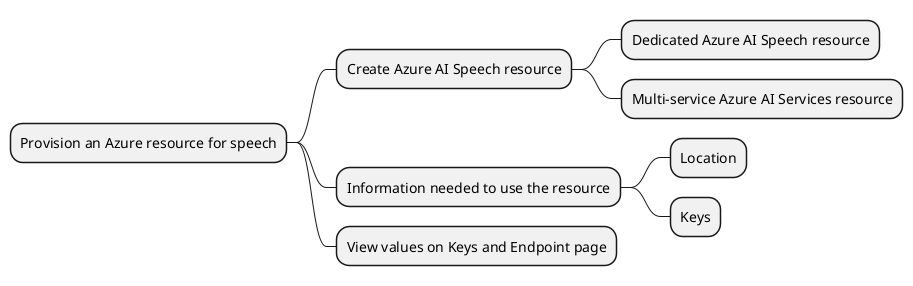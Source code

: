 @startmindmap
* Provision an Azure resource for speech
** Create Azure AI Speech resource
*** Dedicated Azure AI Speech resource
*** Multi-service Azure AI Services resource
** Information needed to use the resource
*** Location
*** Keys
** View values on Keys and Endpoint page
@endmindmap